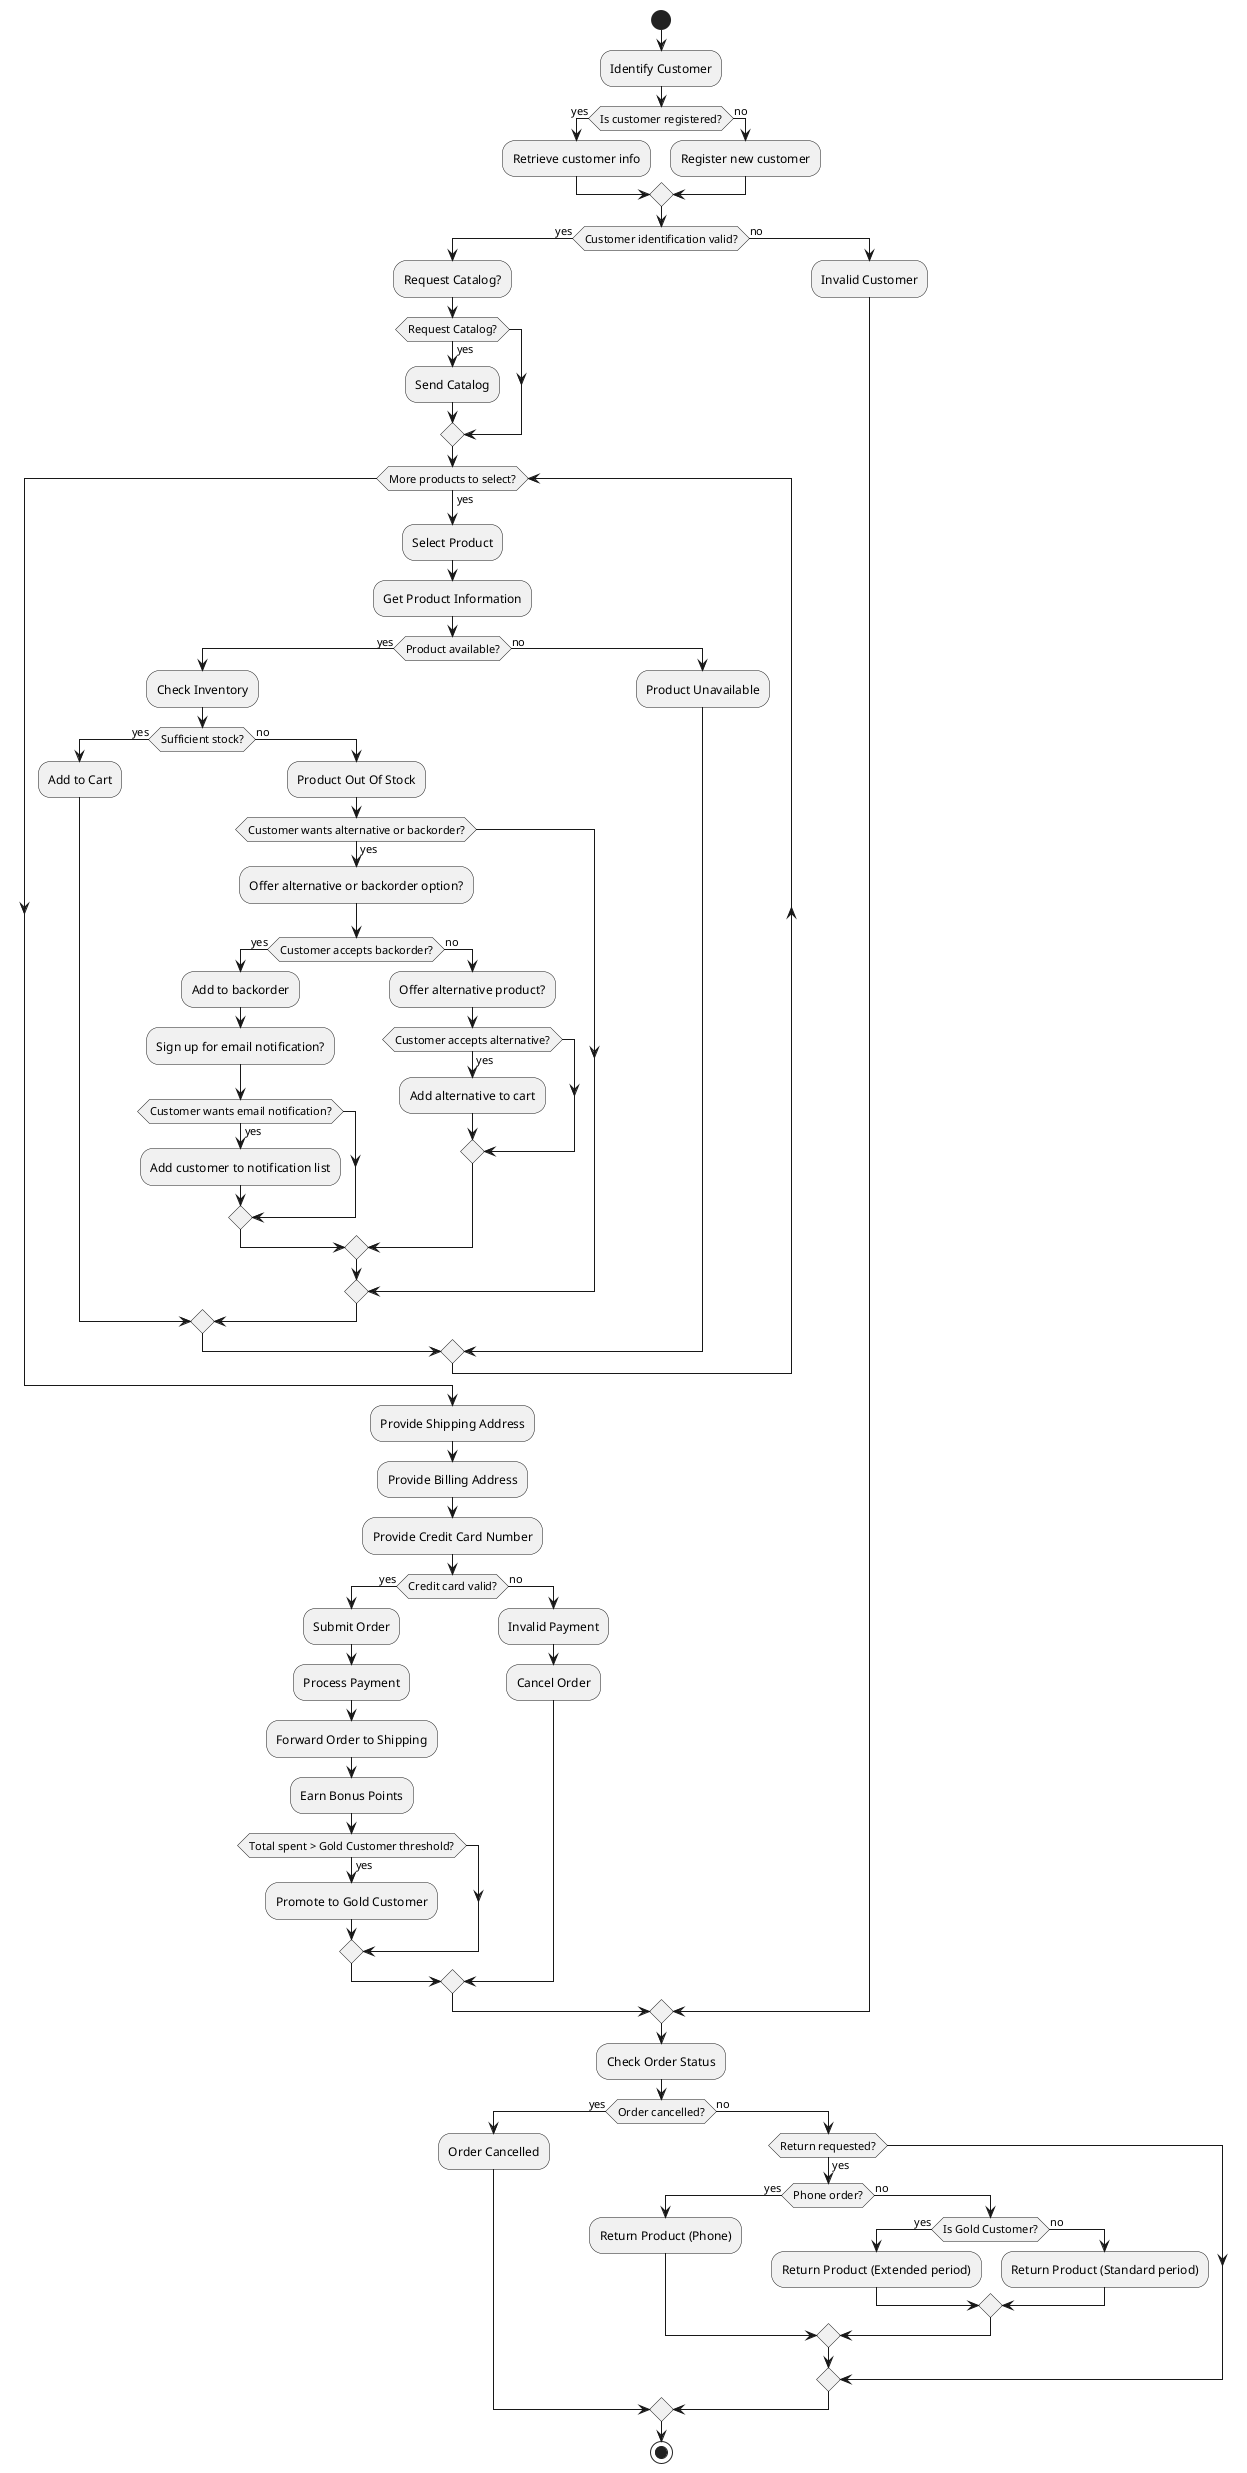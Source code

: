 @startuml
start

:Identify Customer;
if (Is customer registered?) then (yes)
    :Retrieve customer info;
else (no)
    :Register new customer;
endif

if (Customer identification valid?) then (yes)
    :Request Catalog?;
    if (Request Catalog?) then (yes)
        :Send Catalog;
    endif
    while (More products to select?) is (yes)
        :Select Product;
        :Get Product Information;
        if (Product available?) then (yes)
            :Check Inventory;
            if (Sufficient stock?) then (yes)
                :Add to Cart;
            else (no)
                :Product Out Of Stock;
                if (Customer wants alternative or backorder?) then (yes)
                    :Offer alternative or backorder option?;
                    if (Customer accepts backorder?) then (yes)
                        :Add to backorder;
                        :Sign up for email notification?;
                        if (Customer wants email notification?) then (yes)
                            :Add customer to notification list;
                        endif
                    else (no)
                        :Offer alternative product?;
                        if (Customer accepts alternative?) then (yes)
                            :Add alternative to cart;
                        endif
                    endif
                endif
            endif
        else (no)
            :Product Unavailable;
        endif
    endwhile
    :Provide Shipping Address;
    :Provide Billing Address;
    :Provide Credit Card Number;
    if (Credit card valid?) then (yes)
        :Submit Order;
        :Process Payment;
        :Forward Order to Shipping;
        :Earn Bonus Points;
        if (Total spent > Gold Customer threshold?) then (yes)
            :Promote to Gold Customer;
        endif
    else (no)
        :Invalid Payment;
        :Cancel Order;
    endif
else (no)
    :Invalid Customer;
endif

:Check Order Status;
if (Order cancelled?) then (yes)
    :Order Cancelled;
else (no)
    if (Return requested?) then (yes)
        if (Phone order?) then (yes)
            :Return Product (Phone);
        else (no)
            if (Is Gold Customer?) then (yes)
                :Return Product (Extended period);
            else (no)
                :Return Product (Standard period);
            endif
        endif
    endif
endif

stop
@enduml